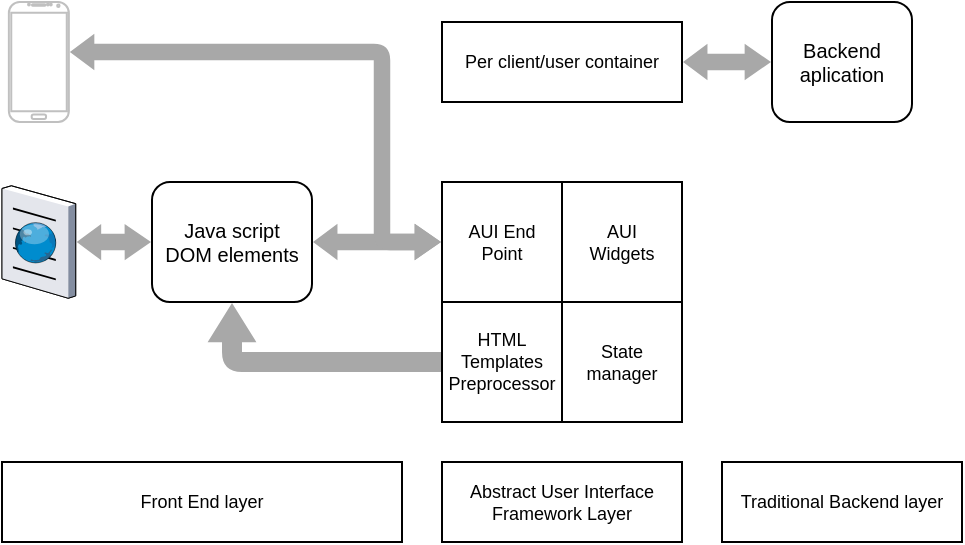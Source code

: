 <mxfile version="20.5.1" type="google"><diagram id="LCR9ZCAFNDZIGGGMRor_" name="Página-1"><mxGraphModel dx="1422" dy="762" grid="1" gridSize="10" guides="1" tooltips="1" connect="1" arrows="1" fold="1" page="1" pageScale="1" pageWidth="827" pageHeight="1169" math="0" shadow="0"><root><mxCell id="0"/><mxCell id="1" parent="0"/><mxCell id="smRPbWWrQg1ucAQFDPEY-3" value="" style="shape=flexArrow;endArrow=classic;startArrow=classic;html=1;rounded=1;width=8.235;startSize=3.745;startWidth=8.913;endWidth=8.913;endSize=4.059;edgeStyle=orthogonalEdgeStyle;fillColor=#A8A8A8;strokeColor=none;" parent="1" source="pXtiwprlxAVie-wpoJ_K-28" target="smRPbWWrQg1ucAQFDPEY-4" edge="1"><mxGeometry width="100" height="100" relative="1" as="geometry"><mxPoint x="620" y="160" as="sourcePoint"/><mxPoint x="650" y="200" as="targetPoint"/></mxGeometry></mxCell><mxCell id="smRPbWWrQg1ucAQFDPEY-4" value="Backend aplication" style="rounded=1;whiteSpace=wrap;html=1;fontSize=10;spacingLeft=5;spacingRight=5;" parent="1" vertex="1"><mxGeometry x="525" y="80" width="70" height="60" as="geometry"/></mxCell><mxCell id="pXtiwprlxAVie-wpoJ_K-6" value="Java script DOM elements" style="rounded=1;whiteSpace=wrap;html=1;fontSize=10;spacingLeft=5;spacingRight=5;" parent="1" vertex="1"><mxGeometry x="215" y="170" width="80" height="60" as="geometry"/></mxCell><mxCell id="pXtiwprlxAVie-wpoJ_K-7" value="" style="shape=flexArrow;endArrow=classic;startArrow=classic;html=1;rounded=0;width=8.235;startSize=3.745;startWidth=8.913;endWidth=8.913;endSize=4.059;edgeStyle=orthogonalEdgeStyle;fillColor=#A8A8A8;strokeColor=none;" parent="1" source="pXtiwprlxAVie-wpoJ_K-6" target="pXtiwprlxAVie-wpoJ_K-26" edge="1"><mxGeometry width="100" height="100" relative="1" as="geometry"><mxPoint x="450" y="210" as="sourcePoint"/><mxPoint x="320" y="240" as="targetPoint"/></mxGeometry></mxCell><mxCell id="pXtiwprlxAVie-wpoJ_K-8" value="" style="shape=flexArrow;endArrow=classic;html=1;rounded=1;fontSize=10;fillColor=#A8A8A8;edgeStyle=orthogonalEdgeStyle;strokeColor=none;endWidth=13.398;endSize=6.2;entryX=0.5;entryY=1;entryDx=0;entryDy=0;" parent="1" source="pXtiwprlxAVie-wpoJ_K-3" target="pXtiwprlxAVie-wpoJ_K-6" edge="1"><mxGeometry width="50" height="50" relative="1" as="geometry"><mxPoint x="330" y="330" as="sourcePoint"/><mxPoint x="140" y="250" as="targetPoint"/><Array as="points"><mxPoint x="255" y="260"/></Array></mxGeometry></mxCell><mxCell id="pXtiwprlxAVie-wpoJ_K-18" value="" style="verticalLabelPosition=bottom;verticalAlign=top;html=1;shadow=0;dashed=0;strokeWidth=1;shape=mxgraph.android.phone2;strokeColor=#c0c0c0;fontSize=8;" parent="1" vertex="1"><mxGeometry x="143.43" y="80" width="30" height="60" as="geometry"/></mxCell><mxCell id="pXtiwprlxAVie-wpoJ_K-19" value="" style="shape=flexArrow;endArrow=classic;startArrow=classic;html=1;rounded=1;width=8.235;startSize=3.745;startWidth=8.913;endWidth=8.913;endSize=4.059;edgeStyle=orthogonalEdgeStyle;fillColor=#A8A8A8;strokeColor=none;" parent="1" source="pXtiwprlxAVie-wpoJ_K-18" target="pXtiwprlxAVie-wpoJ_K-26" edge="1"><mxGeometry width="100" height="100" relative="1" as="geometry"><mxPoint x="320" y="210" as="sourcePoint"/><mxPoint x="350" y="160" as="targetPoint"/><Array as="points"><mxPoint x="330" y="105"/><mxPoint x="330" y="200"/></Array></mxGeometry></mxCell><mxCell id="pXtiwprlxAVie-wpoJ_K-23" value="" style="verticalLabelPosition=bottom;sketch=0;aspect=fixed;html=1;verticalAlign=top;strokeColor=none;align=center;outlineConnect=0;shape=mxgraph.citrix.browser;fontSize=10;" parent="1" vertex="1"><mxGeometry x="140" y="171.88" width="36.85" height="56.25" as="geometry"/></mxCell><mxCell id="pXtiwprlxAVie-wpoJ_K-24" value="" style="shape=flexArrow;endArrow=classic;startArrow=classic;html=1;rounded=1;width=8.235;startSize=3.745;startWidth=8.913;endWidth=8.913;endSize=4.059;edgeStyle=orthogonalEdgeStyle;fillColor=#A8A8A8;strokeColor=none;" parent="1" source="pXtiwprlxAVie-wpoJ_K-23" target="pXtiwprlxAVie-wpoJ_K-6" edge="1"><mxGeometry width="100" height="100" relative="1" as="geometry"><mxPoint x="290" y="115" as="sourcePoint"/><mxPoint x="370" y="210" as="targetPoint"/></mxGeometry></mxCell><mxCell id="smRPbWWrQg1ucAQFDPEY-1" value="Abstract User Interface Framework Layer" style="rounded=1;whiteSpace=wrap;html=1;fontSize=9;spacingLeft=5;spacingRight=5;arcSize=0;" parent="1" vertex="1"><mxGeometry x="360" y="310" width="120" height="40" as="geometry"/></mxCell><mxCell id="pXtiwprlxAVie-wpoJ_K-3" value="HTML Templates Preprocessor" style="rounded=1;whiteSpace=wrap;html=1;fontSize=9;spacingLeft=5;spacingRight=5;arcSize=0;" parent="1" vertex="1"><mxGeometry x="360" y="230" width="60" height="60" as="geometry"/></mxCell><mxCell id="pXtiwprlxAVie-wpoJ_K-5" value="AUI Widgets" style="rounded=1;whiteSpace=wrap;html=1;fontSize=9;spacingLeft=5;spacingRight=5;arcSize=0;" parent="1" vertex="1"><mxGeometry x="420" y="170" width="60" height="60" as="geometry"/></mxCell><mxCell id="pXtiwprlxAVie-wpoJ_K-25" value="State manager" style="rounded=1;whiteSpace=wrap;html=1;fontSize=9;spacingLeft=5;spacingRight=5;arcSize=0;" parent="1" vertex="1"><mxGeometry x="420" y="230" width="60" height="60" as="geometry"/></mxCell><mxCell id="pXtiwprlxAVie-wpoJ_K-26" value="AUI End Point" style="rounded=1;whiteSpace=wrap;html=1;fontSize=9;spacingLeft=5;spacingRight=5;arcSize=0;" parent="1" vertex="1"><mxGeometry x="360" y="170" width="60" height="60" as="geometry"/></mxCell><mxCell id="pXtiwprlxAVie-wpoJ_K-28" value="Per client/user container" style="rounded=1;whiteSpace=wrap;html=1;fontSize=9;spacingLeft=5;spacingRight=5;arcSize=0;" parent="1" vertex="1"><mxGeometry x="360" y="90" width="120" height="40" as="geometry"/></mxCell><mxCell id="UK57u_CXXVVuLJb_a5AE-1" value="Traditional Backend layer" style="rounded=1;whiteSpace=wrap;html=1;fontSize=9;spacingLeft=5;spacingRight=5;arcSize=0;" parent="1" vertex="1"><mxGeometry x="500" y="310" width="120" height="40" as="geometry"/></mxCell><mxCell id="UK57u_CXXVVuLJb_a5AE-2" value="Front End layer" style="rounded=1;whiteSpace=wrap;html=1;fontSize=9;spacingLeft=5;spacingRight=5;arcSize=0;" parent="1" vertex="1"><mxGeometry x="140" y="310" width="200" height="40" as="geometry"/></mxCell></root></mxGraphModel></diagram></mxfile>